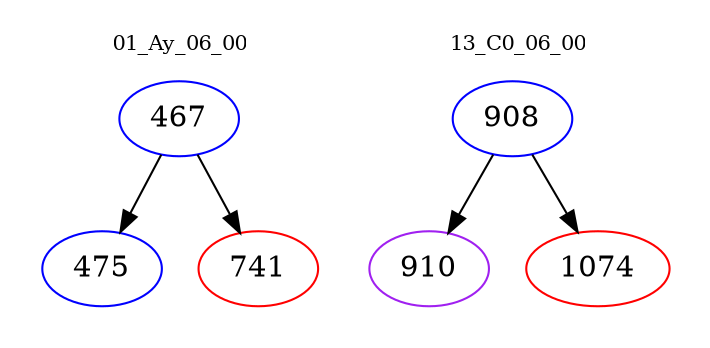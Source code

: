 digraph{
subgraph cluster_0 {
color = white
label = "01_Ay_06_00";
fontsize=10;
T0_467 [label="467", color="blue"]
T0_467 -> T0_475 [color="black"]
T0_475 [label="475", color="blue"]
T0_467 -> T0_741 [color="black"]
T0_741 [label="741", color="red"]
}
subgraph cluster_1 {
color = white
label = "13_C0_06_00";
fontsize=10;
T1_908 [label="908", color="blue"]
T1_908 -> T1_910 [color="black"]
T1_910 [label="910", color="purple"]
T1_908 -> T1_1074 [color="black"]
T1_1074 [label="1074", color="red"]
}
}
